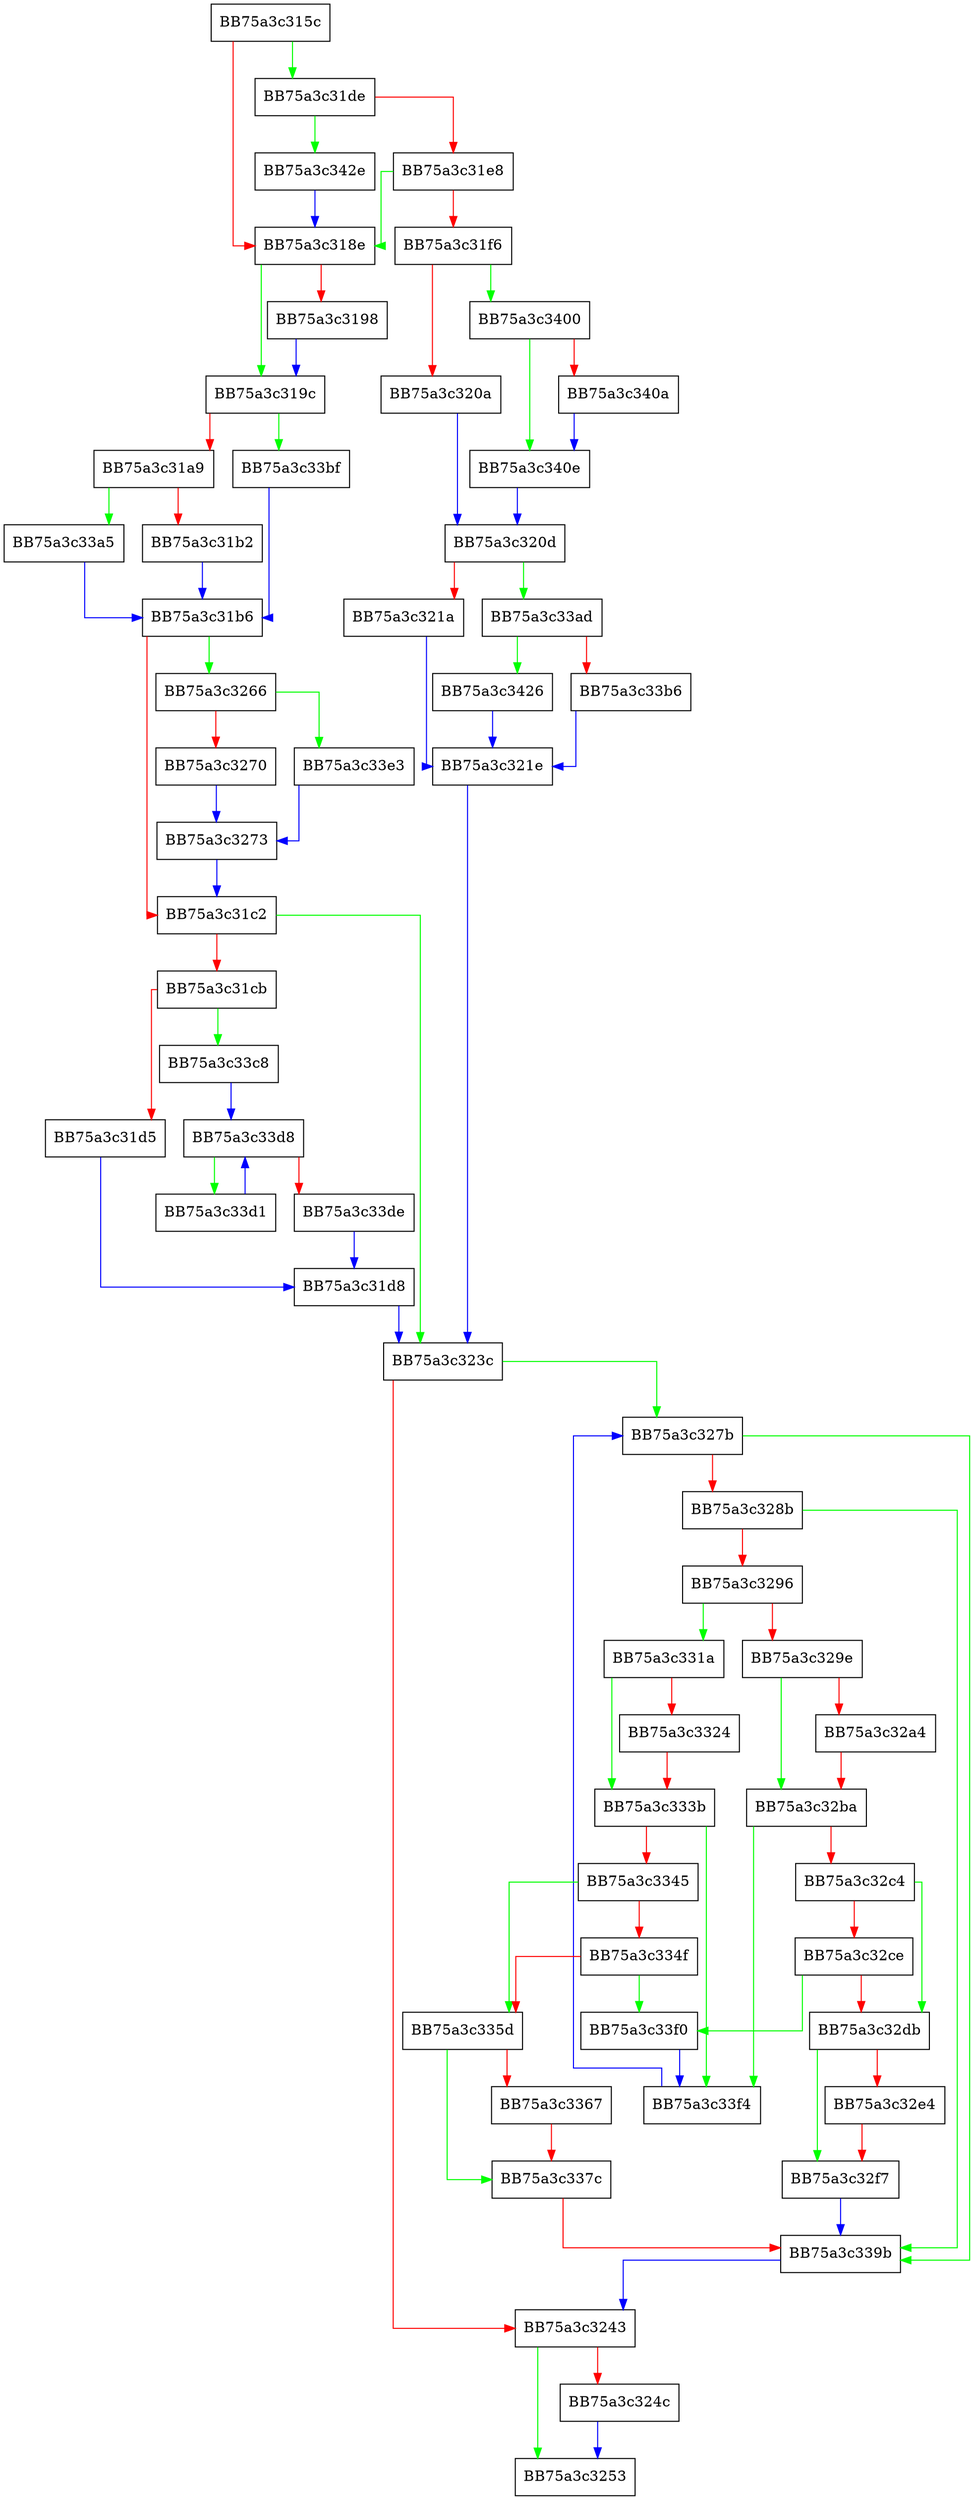 digraph _Extract {
  node [shape="box"];
  graph [splines=ortho];
  BB75a3c315c -> BB75a3c31de [color="green"];
  BB75a3c315c -> BB75a3c318e [color="red"];
  BB75a3c318e -> BB75a3c319c [color="green"];
  BB75a3c318e -> BB75a3c3198 [color="red"];
  BB75a3c3198 -> BB75a3c319c [color="blue"];
  BB75a3c319c -> BB75a3c33bf [color="green"];
  BB75a3c319c -> BB75a3c31a9 [color="red"];
  BB75a3c31a9 -> BB75a3c33a5 [color="green"];
  BB75a3c31a9 -> BB75a3c31b2 [color="red"];
  BB75a3c31b2 -> BB75a3c31b6 [color="blue"];
  BB75a3c31b6 -> BB75a3c3266 [color="green"];
  BB75a3c31b6 -> BB75a3c31c2 [color="red"];
  BB75a3c31c2 -> BB75a3c323c [color="green"];
  BB75a3c31c2 -> BB75a3c31cb [color="red"];
  BB75a3c31cb -> BB75a3c33c8 [color="green"];
  BB75a3c31cb -> BB75a3c31d5 [color="red"];
  BB75a3c31d5 -> BB75a3c31d8 [color="blue"];
  BB75a3c31d8 -> BB75a3c323c [color="blue"];
  BB75a3c31de -> BB75a3c342e [color="green"];
  BB75a3c31de -> BB75a3c31e8 [color="red"];
  BB75a3c31e8 -> BB75a3c318e [color="green"];
  BB75a3c31e8 -> BB75a3c31f6 [color="red"];
  BB75a3c31f6 -> BB75a3c3400 [color="green"];
  BB75a3c31f6 -> BB75a3c320a [color="red"];
  BB75a3c320a -> BB75a3c320d [color="blue"];
  BB75a3c320d -> BB75a3c33ad [color="green"];
  BB75a3c320d -> BB75a3c321a [color="red"];
  BB75a3c321a -> BB75a3c321e [color="blue"];
  BB75a3c321e -> BB75a3c323c [color="blue"];
  BB75a3c323c -> BB75a3c327b [color="green"];
  BB75a3c323c -> BB75a3c3243 [color="red"];
  BB75a3c3243 -> BB75a3c3253 [color="green"];
  BB75a3c3243 -> BB75a3c324c [color="red"];
  BB75a3c324c -> BB75a3c3253 [color="blue"];
  BB75a3c3266 -> BB75a3c33e3 [color="green"];
  BB75a3c3266 -> BB75a3c3270 [color="red"];
  BB75a3c3270 -> BB75a3c3273 [color="blue"];
  BB75a3c3273 -> BB75a3c31c2 [color="blue"];
  BB75a3c327b -> BB75a3c339b [color="green"];
  BB75a3c327b -> BB75a3c328b [color="red"];
  BB75a3c328b -> BB75a3c339b [color="green"];
  BB75a3c328b -> BB75a3c3296 [color="red"];
  BB75a3c3296 -> BB75a3c331a [color="green"];
  BB75a3c3296 -> BB75a3c329e [color="red"];
  BB75a3c329e -> BB75a3c32ba [color="green"];
  BB75a3c329e -> BB75a3c32a4 [color="red"];
  BB75a3c32a4 -> BB75a3c32ba [color="red"];
  BB75a3c32ba -> BB75a3c33f4 [color="green"];
  BB75a3c32ba -> BB75a3c32c4 [color="red"];
  BB75a3c32c4 -> BB75a3c32db [color="green"];
  BB75a3c32c4 -> BB75a3c32ce [color="red"];
  BB75a3c32ce -> BB75a3c33f0 [color="green"];
  BB75a3c32ce -> BB75a3c32db [color="red"];
  BB75a3c32db -> BB75a3c32f7 [color="green"];
  BB75a3c32db -> BB75a3c32e4 [color="red"];
  BB75a3c32e4 -> BB75a3c32f7 [color="red"];
  BB75a3c32f7 -> BB75a3c339b [color="blue"];
  BB75a3c331a -> BB75a3c333b [color="green"];
  BB75a3c331a -> BB75a3c3324 [color="red"];
  BB75a3c3324 -> BB75a3c333b [color="red"];
  BB75a3c333b -> BB75a3c33f4 [color="green"];
  BB75a3c333b -> BB75a3c3345 [color="red"];
  BB75a3c3345 -> BB75a3c335d [color="green"];
  BB75a3c3345 -> BB75a3c334f [color="red"];
  BB75a3c334f -> BB75a3c33f0 [color="green"];
  BB75a3c334f -> BB75a3c335d [color="red"];
  BB75a3c335d -> BB75a3c337c [color="green"];
  BB75a3c335d -> BB75a3c3367 [color="red"];
  BB75a3c3367 -> BB75a3c337c [color="red"];
  BB75a3c337c -> BB75a3c339b [color="red"];
  BB75a3c339b -> BB75a3c3243 [color="blue"];
  BB75a3c33a5 -> BB75a3c31b6 [color="blue"];
  BB75a3c33ad -> BB75a3c3426 [color="green"];
  BB75a3c33ad -> BB75a3c33b6 [color="red"];
  BB75a3c33b6 -> BB75a3c321e [color="blue"];
  BB75a3c33bf -> BB75a3c31b6 [color="blue"];
  BB75a3c33c8 -> BB75a3c33d8 [color="blue"];
  BB75a3c33d1 -> BB75a3c33d8 [color="blue"];
  BB75a3c33d8 -> BB75a3c33d1 [color="green"];
  BB75a3c33d8 -> BB75a3c33de [color="red"];
  BB75a3c33de -> BB75a3c31d8 [color="blue"];
  BB75a3c33e3 -> BB75a3c3273 [color="blue"];
  BB75a3c33f0 -> BB75a3c33f4 [color="blue"];
  BB75a3c33f4 -> BB75a3c327b [color="blue"];
  BB75a3c3400 -> BB75a3c340e [color="green"];
  BB75a3c3400 -> BB75a3c340a [color="red"];
  BB75a3c340a -> BB75a3c340e [color="blue"];
  BB75a3c340e -> BB75a3c320d [color="blue"];
  BB75a3c3426 -> BB75a3c321e [color="blue"];
  BB75a3c342e -> BB75a3c318e [color="blue"];
}